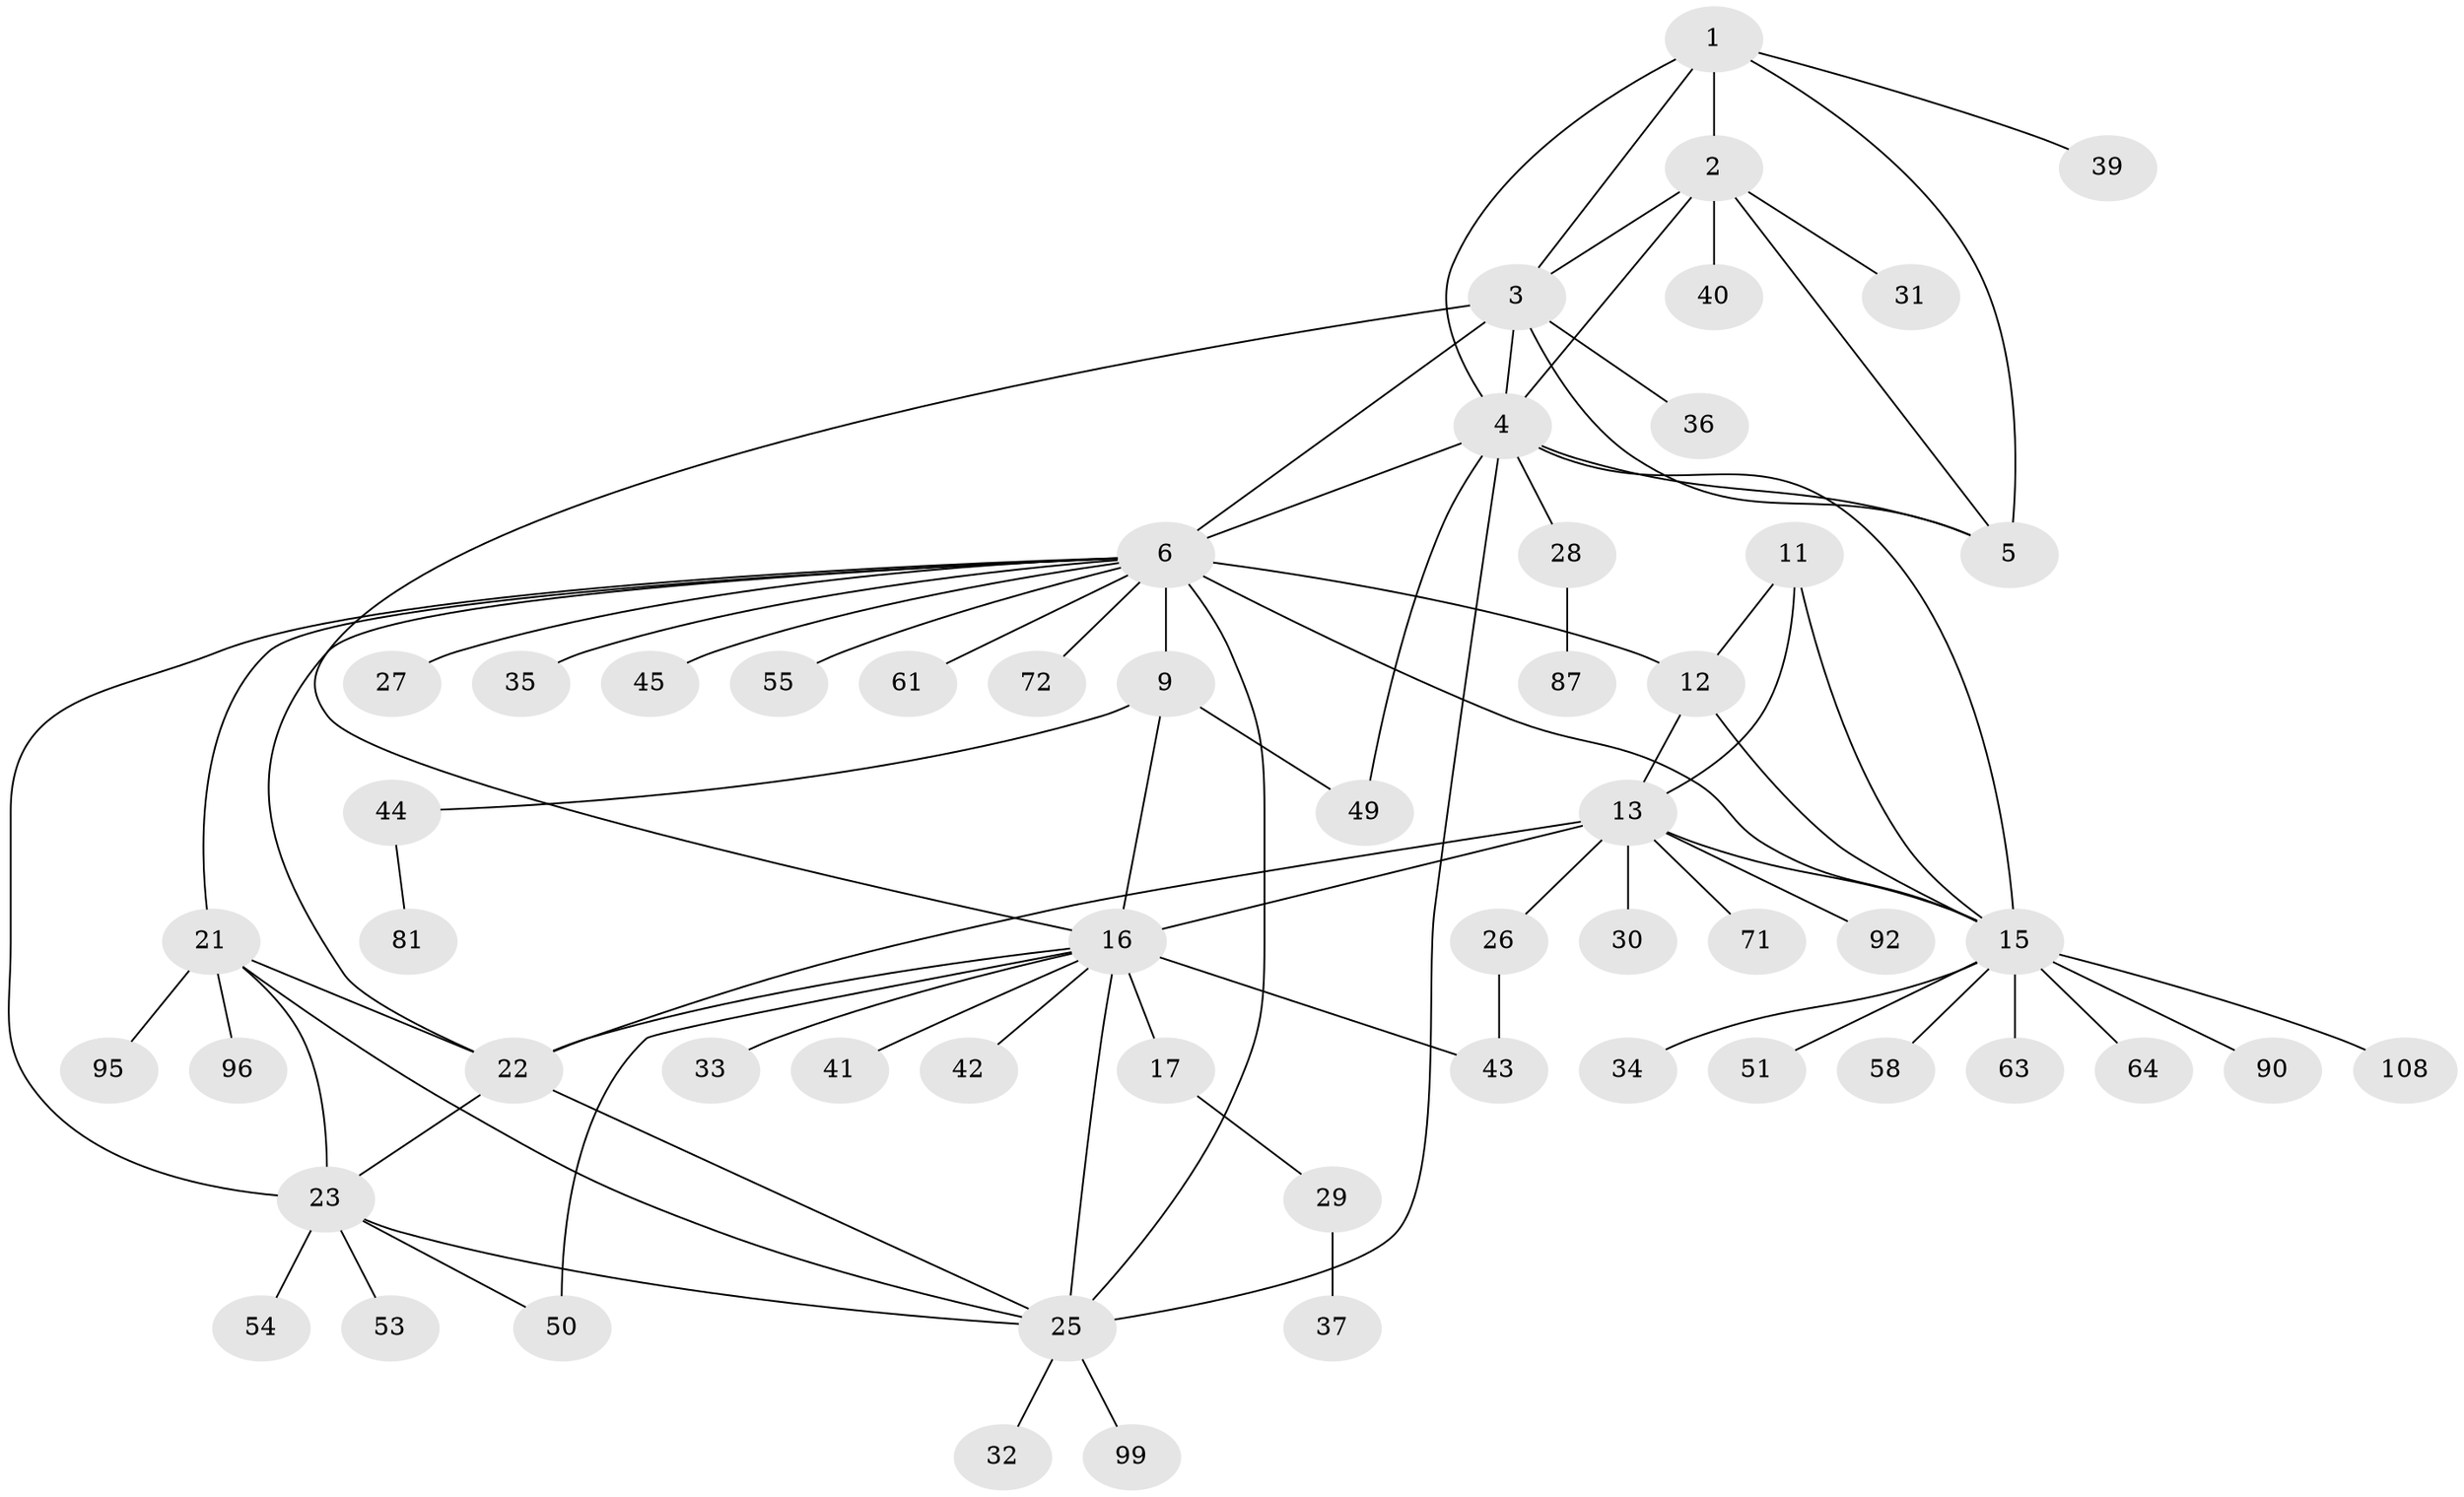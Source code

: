 // original degree distribution, {5: 0.017857142857142856, 9: 0.044642857142857144, 7: 0.026785714285714284, 11: 0.026785714285714284, 4: 0.008928571428571428, 8: 0.03571428571428571, 6: 0.03571428571428571, 13: 0.008928571428571428, 12: 0.008928571428571428, 10: 0.008928571428571428, 2: 0.16964285714285715, 1: 0.5892857142857143, 3: 0.017857142857142856}
// Generated by graph-tools (version 1.1) at 2025/16/03/09/25 04:16:01]
// undirected, 56 vertices, 82 edges
graph export_dot {
graph [start="1"]
  node [color=gray90,style=filled];
  1;
  2 [super="+97+79+57"];
  3;
  4 [super="+76+88"];
  5;
  6 [super="+7+10+24+62+59"];
  9 [super="+109"];
  11 [super="+47+104"];
  12 [super="+94+100"];
  13 [super="+14"];
  15;
  16 [super="+38+85+18"];
  17;
  21;
  22;
  23 [super="+60+93"];
  25;
  26;
  27;
  28;
  29 [super="+73"];
  30;
  31;
  32;
  33;
  34;
  35;
  36;
  37;
  39;
  40 [super="+84"];
  41;
  42;
  43;
  44;
  45 [super="+52"];
  49;
  50;
  51;
  53;
  54;
  55;
  58;
  61;
  63;
  64;
  71;
  72;
  81 [super="+112"];
  87;
  90;
  92;
  95;
  96;
  99;
  108;
  1 -- 2;
  1 -- 3;
  1 -- 4;
  1 -- 5;
  1 -- 39;
  2 -- 3;
  2 -- 4;
  2 -- 5;
  2 -- 31;
  2 -- 40;
  3 -- 4;
  3 -- 5;
  3 -- 36;
  3 -- 6;
  3 -- 16;
  4 -- 5;
  4 -- 15;
  4 -- 25;
  4 -- 28;
  4 -- 49;
  4 -- 6;
  6 -- 9 [weight=4];
  6 -- 35;
  6 -- 12 [weight=2];
  6 -- 15;
  6 -- 55;
  6 -- 25 [weight=2];
  6 -- 27;
  6 -- 61;
  6 -- 72;
  6 -- 45;
  6 -- 21;
  6 -- 22;
  6 -- 23;
  9 -- 16 [weight=2];
  9 -- 44;
  9 -- 49;
  11 -- 12;
  11 -- 13 [weight=2];
  11 -- 15;
  12 -- 13 [weight=2];
  12 -- 15;
  13 -- 15 [weight=2];
  13 -- 71;
  13 -- 92;
  13 -- 16;
  13 -- 22;
  13 -- 26;
  13 -- 30;
  15 -- 34;
  15 -- 51;
  15 -- 58;
  15 -- 63;
  15 -- 64;
  15 -- 90;
  15 -- 108;
  16 -- 17 [weight=4];
  16 -- 43;
  16 -- 22;
  16 -- 33;
  16 -- 41;
  16 -- 42;
  16 -- 50;
  16 -- 25 [weight=2];
  17 -- 29;
  21 -- 22;
  21 -- 23;
  21 -- 25;
  21 -- 95;
  21 -- 96;
  22 -- 23;
  22 -- 25;
  23 -- 25;
  23 -- 50;
  23 -- 53;
  23 -- 54;
  25 -- 32;
  25 -- 99;
  26 -- 43;
  28 -- 87;
  29 -- 37;
  44 -- 81;
}
